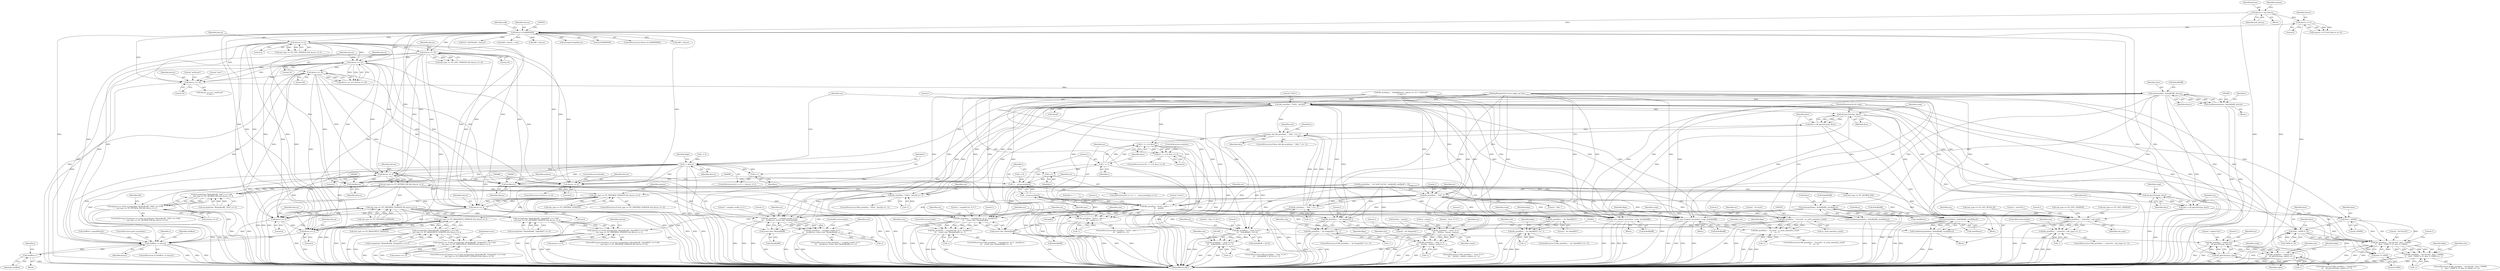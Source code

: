 digraph "0_file_b4c01141e5367f247b84dcaf6aefbb4e741842b8@API" {
"1000490" [label="(Call,memcpy(desc, &nbuf[doff], descsz))"];
"1000479" [label="(Call,descsz == 16)"];
"1000464" [label="(Call,descsz == 16)"];
"1000317" [label="(Call,descsz == 16)"];
"1000282" [label="(Call,descsz == 2)"];
"1000198" [label="(Call,descsz & 0x80000000)"];
"1000163" [label="(Call,descsz = xnh_descsz)"];
"1000171" [label="(Call,descsz == 0)"];
"1000467" [label="(Call,descsz == 20)"];
"1000488" [label="(Call,(void)memcpy(desc, &nbuf[doff], descsz))"];
"1000501" [label="(Call,i < descsz)"];
"1000504" [label="(Call,i++)"];
"1000542" [label="(Call,descsz == 4)"];
"1000538" [label="(Call,xnh_type == NT_NETBSD_PAX && descsz == 4)"];
"1000527" [label="(Call,strcmp((char *)&nbuf[noff], \"PaX\") == 0 &&\n\t    xnh_type == NT_NETBSD_PAX && descsz == 4)"];
"1000523" [label="(Call,namesz == 4 && strcmp((char *)&nbuf[noff], \"PaX\") == 0 &&\n\t    xnh_type == NT_NETBSD_PAX && descsz == 4)"];
"1000727" [label="(Call,xnh_type == NT_FREEBSD_VERSION && descsz == 4)"];
"1000764" [label="(Call,xnh_type == NT_OPENBSD_VERSION && descsz == 4)"];
"1000753" [label="(Call,strcmp((char *)&nbuf[noff], \"OpenBSD\") == 0 &&\n\t    xnh_type == NT_OPENBSD_VERSION && descsz == 4)"];
"1000749" [label="(Call,namesz == 8 && strcmp((char *)&nbuf[noff], \"OpenBSD\") == 0 &&\n\t    xnh_type == NT_OPENBSD_VERSION && descsz == 4)"];
"1000803" [label="(Call,xnh_type == NT_DRAGONFLY_VERSION && descsz == 4)"];
"1000792" [label="(Call,strcmp((char *)&nbuf[noff], \"DragonFly\") == 0 &&\n\t    xnh_type == NT_DRAGONFLY_VERSION && descsz == 4)"];
"1000788" [label="(Call,namesz == 10 && strcmp((char *)&nbuf[noff], \"DragonFly\") == 0 &&\n\t    xnh_type == NT_DRAGONFLY_VERSION && descsz == 4)"];
"1000638" [label="(Call,descsz == 4)"];
"1000662" [label="(Call,(int)descsz)"];
"1000659" [label="(Call,file_printf(ms, \", compiled for: %.*s\", (int)descsz,\n\t\t\t    (const char *)&nbuf[doff]))"];
"1000658" [label="(Call,file_printf(ms, \", compiled for: %.*s\", (int)descsz,\n\t\t\t    (const char *)&nbuf[doff]) == -1)"];
"1000682" [label="(Call,(int)descsz)"];
"1000679" [label="(Call,file_printf(ms, \", compiler model: %.*s\",\n\t\t\t    (int)descsz, (const char *)&nbuf[doff]))"];
"1000678" [label="(Call,file_printf(ms, \", compiler model: %.*s\",\n\t\t\t    (int)descsz, (const char *)&nbuf[doff]) == -1)"];
"1000731" [label="(Call,descsz == 4)"];
"1000768" [label="(Call,descsz == 4)"];
"1000807" [label="(Call,descsz == 4)"];
"1001093" [label="(Call,reloffset >= descsz)"];
"1001084" [label="(Call,reloffset++)"];
"1000508" [label="(Call,file_printf(ms, \"%02x\", desc[i]))"];
"1000507" [label="(Call,file_printf(ms, \"%02x\", desc[i]) == -1)"];
"1000566" [label="(Call,elf_getu32(swap, desc))"];
"1000564" [label="(Call,desc = elf_getu32(swap, desc))"];
"1000570" [label="(Call,desc && file_printf(ms, \", PaX: \") == -1)"];
"1000593" [label="(Call,(1 << i) & desc)"];
"1000592" [label="(Call,((1 << i) & desc) == 0)"];
"1000642" [label="(Call,do_note_netbsd_version(ms, swap, &nbuf[doff]))"];
"1000735" [label="(Call,do_note_freebsd_version(ms, swap, &nbuf[doff]))"];
"1000834" [label="(Call,elf_getu32(swap, desc))"];
"1000832" [label="(Call,desc = elf_getu32(swap, desc))"];
"1000842" [label="(Call,desc / 100000)"];
"1000839" [label="(Call,file_printf(ms, \" %d.%d.%d\", desc / 100000,\n\t\t    desc / 10000 % 10, desc % 10000))"];
"1000838" [label="(Call,file_printf(ms, \" %d.%d.%d\", desc / 100000,\n\t\t    desc / 10000 % 10, desc % 10000) == -1)"];
"1000845" [label="(Call,desc / 10000 % 10)"];
"1000850" [label="(Call,desc % 10000)"];
"1001019" [label="(Call,elf_getu32(swap, signo))"];
"1001016" [label="(Call,file_printf(ms, \" (signal %u)\",\n\t\t\t    elf_getu32(swap, signo)))"];
"1001015" [label="(Call,file_printf(ms, \" (signal %u)\",\n\t\t\t    elf_getu32(swap, signo)) == -1)"];
"1000573" [label="(Call,file_printf(ms, \", PaX: \"))"];
"1000572" [label="(Call,file_printf(ms, \", PaX: \") == -1)"];
"1000602" [label="(Call,file_printf(ms, \"%s%s\", did++ ? \",\" : \"\",\n\t\t\t    pax[i]))"];
"1000586" [label="(Call,__arraycount(pax))"];
"1000584" [label="(Call,i < __arraycount(pax))"];
"1000594" [label="(Call,1 << i)"];
"1000588" [label="(Call,i++)"];
"1000601" [label="(Call,file_printf(ms, \"%s%s\", did++ ? \",\" : \"\",\n\t\t\t    pax[i]) == -1)"];
"1000699" [label="(Call,file_printf(ms, \", note=%u\", xnh_type))"];
"1000698" [label="(Call,file_printf(ms, \", note=%u\", xnh_type) == -1)"];
"1000774" [label="(Call,file_printf(ms, \", for OpenBSD\"))"];
"1000773" [label="(Call,file_printf(ms, \", for OpenBSD\") == -1)"];
"1000814" [label="(Call,file_printf(ms, \", for DragonFly\"))"];
"1000813" [label="(Call,file_printf(ms, \", for DragonFly\") == -1)"];
"1000962" [label="(Call,file_printf(ms, \", %s-style\", os_style_names[os_style]))"];
"1000961" [label="(Call,file_printf(ms, \", %s-style\", os_style_names[os_style])\n\t\t    == -1)"];
"1000988" [label="(Call,file_printf(ms, \", from '%.31s'\",\n\t\t\t    &nbuf[doff + 0x7c]))"];
"1000987" [label="(Call,file_printf(ms, \", from '%.31s'\",\n\t\t\t    &nbuf[doff + 0x7c]) == -1)"];
"1001214" [label="(Call,file_printf(ms, \", from '%.*s'\",\n\t\t\t\t    (int)(cp - cname), cname))"];
"1001213" [label="(Call,file_printf(ms, \", from '%.*s'\",\n\t\t\t\t    (int)(cp - cname), cname) == -1)"];
"1000555" [label="(Call,memcpy(&desc, &nbuf[doff], sizeof(desc)))"];
"1000553" [label="(Call,(void)memcpy(&desc, &nbuf[doff], sizeof(desc)))"];
"1000665" [label="(Call,(const char *)&nbuf[doff])"];
"1000685" [label="(Call,(const char *)&nbuf[doff])"];
"1000823" [label="(Call,memcpy(&desc, &nbuf[doff], sizeof(desc)))"];
"1000821" [label="(Call,(void)memcpy(&desc, &nbuf[doff], sizeof(desc)))"];
"1000697" [label="(ControlStructure,if (file_printf(ms, \", note=%u\", xnh_type) == -1))"];
"1000678" [label="(Call,file_printf(ms, \", compiler model: %.*s\",\n\t\t\t    (int)descsz, (const char *)&nbuf[doff]) == -1)"];
"1001017" [label="(Identifier,ms)"];
"1000790" [label="(Identifier,namesz)"];
"1001237" [label="(MethodReturn,RET)"];
"1000824" [label="(Call,&desc)"];
"1000780" [label="(Identifier,size)"];
"1000501" [label="(Call,i < descsz)"];
"1000598" [label="(Literal,0)"];
"1000851" [label="(Identifier,desc)"];
"1000163" [label="(Call,descsz = xnh_descsz)"];
"1000644" [label="(Identifier,swap)"];
"1000478" [label="(Call,descsz == 16 ? \"md5/uuid\" :\n\t\t\"sha1\")"];
"1000645" [label="(Call,&nbuf[doff])"];
"1000655" [label="(ControlStructure,break;)"];
"1000538" [label="(Call,xnh_type == NT_NETBSD_PAX && descsz == 4)"];
"1000604" [label="(Literal,\"%s%s\")"];
"1000707" [label="(ControlStructure,break;)"];
"1000482" [label="(Literal,\"md5/uuid\")"];
"1000816" [label="(Literal,\", for DragonFly\")"];
"1000960" [label="(ControlStructure,if (file_printf(ms, \", %s-style\", os_style_names[os_style])\n\t\t    == -1))"];
"1000213" [label="(Identifier,noff)"];
"1000639" [label="(Identifier,descsz)"];
"1000498" [label="(Call,i = 0)"];
"1000199" [label="(Identifier,descsz)"];
"1000682" [label="(Call,(int)descsz)"];
"1000232" [label="(Call,ELF_ALIGN(doff + descsz))"];
"1000490" [label="(Call,memcpy(desc, &nbuf[doff], descsz))"];
"1000777" [label="(Call,-1)"];
"1000542" [label="(Call,descsz == 4)"];
"1000772" [label="(ControlStructure,if (file_printf(ms, \", for OpenBSD\") == -1))"];
"1000830" [label="(Call,sizeof(desc))"];
"1000818" [label="(Literal,1)"];
"1000125" [label="(Block,)"];
"1000577" [label="(Literal,1)"];
"1001085" [label="(Identifier,reloffset)"];
"1000584" [label="(Call,i < __arraycount(pax))"];
"1000165" [label="(Identifier,xnh_descsz)"];
"1000691" [label="(Call,-1)"];
"1001217" [label="(Call,(int)(cp - cname))"];
"1000605" [label="(Call,did++ ? \",\" : \"\")"];
"1000514" [label="(Call,-1)"];
"1000750" [label="(Call,namesz == 8)"];
"1000963" [label="(Identifier,ms)"];
"1000698" [label="(Call,file_printf(ms, \", note=%u\", xnh_type) == -1)"];
"1000704" [label="(Literal,1)"];
"1000527" [label="(Call,strcmp((char *)&nbuf[noff], \"PaX\") == 0 &&\n\t    xnh_type == NT_NETBSD_PAX && descsz == 4)"];
"1000854" [label="(Literal,1)"];
"1000998" [label="(Literal,1)"];
"1000504" [label="(Call,i++)"];
"1000699" [label="(Call,file_printf(ms, \", note=%u\", xnh_type))"];
"1000282" [label="(Call,descsz == 2)"];
"1000576" [label="(Call,-1)"];
"1001226" [label="(Identifier,size)"];
"1000278" [label="(Call,xnh_type == NT_GNU_VERSION && descsz == 2)"];
"1000810" [label="(Block,)"];
"1000614" [label="(Literal,1)"];
"1000804" [label="(Call,xnh_type == NT_DRAGONFLY_VERSION)"];
"1000172" [label="(Identifier,descsz)"];
"1000469" [label="(Literal,20)"];
"1000677" [label="(ControlStructure,if (file_printf(ms, \", compiler model: %.*s\",\n\t\t\t    (int)descsz, (const char *)&nbuf[doff]) == -1))"];
"1001214" [label="(Call,file_printf(ms, \", from '%.*s'\",\n\t\t\t\t    (int)(cp - cname), cname))"];
"1000582" [label="(Identifier,i)"];
"1000587" [label="(Identifier,pax)"];
"1001076" [label="(Identifier,j)"];
"1000853" [label="(Call,-1)"];
"1000964" [label="(Literal,\", %s-style\")"];
"1001224" [label="(Literal,1)"];
"1000843" [label="(Identifier,desc)"];
"1000463" [label="(Call,descsz == 16 || descsz == 20)"];
"1000789" [label="(Call,namesz == 10)"];
"1000508" [label="(Call,file_printf(ms, \"%02x\", desc[i]))"];
"1000726" [label="(ControlStructure,if (xnh_type == NT_FREEBSD_VERSION && descsz == 4))"];
"1000479" [label="(Call,descsz == 16)"];
"1000840" [label="(Identifier,ms)"];
"1000591" [label="(ControlStructure,if (((1 << i) & desc) == 0))"];
"1000817" [label="(Call,-1)"];
"1001095" [label="(Identifier,descsz)"];
"1000594" [label="(Call,1 << i)"];
"1000844" [label="(Literal,100000)"];
"1000515" [label="(Literal,1)"];
"1000580" [label="(ControlStructure,for (i = 0; i < __arraycount(pax); i++))"];
"1000657" [label="(ControlStructure,if (file_printf(ms, \", compiled for: %.*s\", (int)descsz,\n\t\t\t    (const char *)&nbuf[doff]) == -1))"];
"1000522" [label="(ControlStructure,if (namesz == 4 && strcmp((char *)&nbuf[noff], \"PaX\") == 0 &&\n\t    xnh_type == NT_NETBSD_PAX && descsz == 4))"];
"1000570" [label="(Call,desc && file_printf(ms, \", PaX: \") == -1)"];
"1000734" [label="(Block,)"];
"1000497" [label="(ControlStructure,for (i = 0; i < descsz; i++))"];
"1000674" [label="(Identifier,size)"];
"1000847" [label="(Call,10000 % 10)"];
"1000595" [label="(Literal,1)"];
"1001092" [label="(ControlStructure,if (reloffset >= descsz))"];
"1000603" [label="(Identifier,ms)"];
"1001018" [label="(Literal,\" (signal %u)\")"];
"1000613" [label="(Call,-1)"];
"1000820" [label="(Identifier,size)"];
"1000974" [label="(Identifier,flags)"];
"1001213" [label="(Call,file_printf(ms, \", from '%.*s'\",\n\t\t\t\t    (int)(cp - cname), cname) == -1)"];
"1000736" [label="(Identifier,ms)"];
"1000991" [label="(Call,&nbuf[doff + 0x7c])"];
"1000732" [label="(Identifier,descsz)"];
"1000814" [label="(Call,file_printf(ms, \", for DragonFly\"))"];
"1001219" [label="(Call,cp - cname)"];
"1000528" [label="(Call,strcmp((char *)&nbuf[noff], \"PaX\") == 0)"];
"1000961" [label="(Call,file_printf(ms, \", %s-style\", os_style_names[os_style])\n\t\t    == -1)"];
"1000475" [label="(Call,file_printf(ms, \", BuildID[%s]=\", descsz == 16 ? \"md5/uuid\" :\n\t\t\"sha1\"))"];
"1000599" [label="(ControlStructure,continue;)"];
"1000679" [label="(Call,file_printf(ms, \", compiler model: %.*s\",\n\t\t\t    (int)descsz, (const char *)&nbuf[doff]))"];
"1000863" [label="(JumpTarget,core:)"];
"1000793" [label="(Call,strcmp((char *)&nbuf[noff], \"DragonFly\") == 0)"];
"1000687" [label="(Call,&nbuf[doff])"];
"1000620" [label="(Identifier,namesz)"];
"1000499" [label="(Identifier,i)"];
"1000286" [label="(Call,file_printf(ms, \", for SuSE %d.%d\", nbuf[doff], nbuf[doff + 1]))"];
"1000986" [label="(ControlStructure,if (file_printf(ms, \", from '%.31s'\",\n\t\t\t    &nbuf[doff + 0x7c]) == -1))"];
"1000555" [label="(Call,memcpy(&desc, &nbuf[doff], sizeof(desc)))"];
"1000660" [label="(Identifier,ms)"];
"1001229" [label="(Identifier,flags)"];
"1000702" [label="(Identifier,xnh_type)"];
"1000681" [label="(Literal,\", compiler model: %.*s\")"];
"1000574" [label="(Identifier,ms)"];
"1000283" [label="(Identifier,descsz)"];
"1000835" [label="(Identifier,swap)"];
"1000968" [label="(Call,-1)"];
"1000671" [label="(Call,-1)"];
"1001019" [label="(Call,elf_getu32(swap, signo))"];
"1001000" [label="(Identifier,size)"];
"1000464" [label="(Call,descsz == 16)"];
"1000468" [label="(Identifier,descsz)"];
"1000167" [label="(Call,(namesz == 0) && (descsz == 0))"];
"1000988" [label="(Call,file_printf(ms, \", from '%.31s'\",\n\t\t\t    &nbuf[doff + 0x7c]))"];
"1000318" [label="(Identifier,descsz)"];
"1000842" [label="(Call,desc / 100000)"];
"1000569" [label="(ControlStructure,if (desc && file_printf(ms, \", PaX: \") == -1))"];
"1000971" [label="(Identifier,size)"];
"1000510" [label="(Literal,\"%02x\")"];
"1000523" [label="(Call,namesz == 4 && strcmp((char *)&nbuf[noff], \"PaX\") == 0 &&\n\t    xnh_type == NT_NETBSD_PAX && descsz == 4)"];
"1000572" [label="(Call,file_printf(ms, \", PaX: \") == -1)"];
"1000503" [label="(Identifier,descsz)"];
"1000164" [label="(Identifier,descsz)"];
"1001084" [label="(Call,reloffset++)"];
"1000695" [label="(ControlStructure,break;)"];
"1001014" [label="(ControlStructure,if (file_printf(ms, \" (signal %u)\",\n\t\t\t    elf_getu32(swap, signo)) == -1))"];
"1000731" [label="(Call,descsz == 4)"];
"1000769" [label="(Identifier,descsz)"];
"1000588" [label="(Call,i++)"];
"1000233" [label="(Call,doff + descsz)"];
"1000568" [label="(Identifier,desc)"];
"1000284" [label="(Literal,2)"];
"1000597" [label="(Identifier,desc)"];
"1000575" [label="(Literal,\", PaX: \")"];
"1000313" [label="(Call,xnh_type == NT_GNU_VERSION && descsz == 16)"];
"1000826" [label="(Call,&nbuf[doff])"];
"1000965" [label="(Call,os_style_names[os_style])"];
"1000770" [label="(Literal,4)"];
"1000488" [label="(Call,(void)memcpy(desc, &nbuf[doff], descsz))"];
"1000551" [label="(Identifier,did)"];
"1000834" [label="(Call,elf_getu32(swap, desc))"];
"1000566" [label="(Call,elf_getu32(swap, desc))"];
"1001216" [label="(Literal,\", from '%.*s'\")"];
"1000643" [label="(Identifier,ms)"];
"1000207" [label="(Call,(unsigned long)descsz)"];
"1000596" [label="(Identifier,i)"];
"1000237" [label="(Call,doff + descsz > size)"];
"1000846" [label="(Identifier,desc)"];
"1000989" [label="(Identifier,ms)"];
"1000483" [label="(Literal,\"sha1\")"];
"1000662" [label="(Call,(int)descsz)"];
"1000579" [label="(Identifier,size)"];
"1000117" [label="(MethodParameterIn,struct magic_set *ms)"];
"1000507" [label="(Call,file_printf(ms, \"%02x\", desc[i]) == -1)"];
"1000589" [label="(Identifier,i)"];
"1000470" [label="(Block,)"];
"1000520" [label="(Identifier,flags)"];
"1000792" [label="(Call,strcmp((char *)&nbuf[noff], \"DragonFly\") == 0 &&\n\t    xnh_type == NT_DRAGONFLY_VERSION && descsz == 4)"];
"1001025" [label="(Identifier,size)"];
"1000492" [label="(Call,&nbuf[doff])"];
"1000812" [label="(ControlStructure,if (file_printf(ms, \", for DragonFly\") == -1))"];
"1000667" [label="(Call,&nbuf[doff])"];
"1000651" [label="(Identifier,flags)"];
"1000841" [label="(Literal,\" %d.%d.%d\")"];
"1000773" [label="(Call,file_printf(ms, \", for OpenBSD\") == -1)"];
"1001060" [label="(Call,reloffset = prpsoffsets(i))"];
"1000845" [label="(Call,desc / 10000 % 10)"];
"1000852" [label="(Literal,10000)"];
"1000774" [label="(Call,file_printf(ms, \", for OpenBSD\"))"];
"1000481" [label="(Literal,16)"];
"1000753" [label="(Call,strcmp((char *)&nbuf[noff], \"OpenBSD\") == 0 &&\n\t    xnh_type == NT_OPENBSD_VERSION && descsz == 4)"];
"1000850" [label="(Call,desc % 10000)"];
"1000279" [label="(Call,xnh_type == NT_GNU_VERSION)"];
"1000317" [label="(Call,descsz == 16)"];
"1000122" [label="(MethodParameterIn,int swap)"];
"1000496" [label="(Identifier,descsz)"];
"1000727" [label="(Call,xnh_type == NT_FREEBSD_VERSION && descsz == 4)"];
"1000808" [label="(Identifier,descsz)"];
"1001021" [label="(Identifier,signo)"];
"1000169" [label="(Identifier,namesz)"];
"1000641" [label="(Block,)"];
"1000565" [label="(Identifier,desc)"];
"1000642" [label="(Call,do_note_netbsd_version(ms, swap, &nbuf[doff]))"];
"1000558" [label="(Call,&nbuf[doff])"];
"1000692" [label="(Literal,1)"];
"1000480" [label="(Identifier,descsz)"];
"1001223" [label="(Call,-1)"];
"1000553" [label="(Call,(void)memcpy(&desc, &nbuf[doff], sizeof(desc)))"];
"1000200" [label="(Literal,0x80000000)"];
"1000545" [label="(Block,)"];
"1000314" [label="(Call,xnh_type == NT_GNU_VERSION)"];
"1000737" [label="(Identifier,swap)"];
"1000661" [label="(Literal,\", compiled for: %.*s\")"];
"1000564" [label="(Call,desc = elf_getu32(swap, desc))"];
"1000585" [label="(Identifier,i)"];
"1000783" [label="(Identifier,flags)"];
"1000567" [label="(Identifier,swap)"];
"1000738" [label="(Call,&nbuf[doff])"];
"1000600" [label="(ControlStructure,if (file_printf(ms, \"%s%s\", did++ ? \",\" : \"\",\n\t\t\t    pax[i]) == -1))"];
"1000466" [label="(Literal,16)"];
"1000807" [label="(Call,descsz == 4)"];
"1001081" [label="(Block,)"];
"1000778" [label="(Literal,1)"];
"1000775" [label="(Identifier,ms)"];
"1000467" [label="(Call,descsz == 20)"];
"1000987" [label="(Call,file_printf(ms, \", from '%.31s'\",\n\t\t\t    &nbuf[doff + 0x7c]) == -1)"];
"1000700" [label="(Identifier,ms)"];
"1000581" [label="(Call,i = 0)"];
"1000823" [label="(Call,memcpy(&desc, &nbuf[doff], sizeof(desc)))"];
"1000728" [label="(Call,xnh_type == NT_FREEBSD_VERSION)"];
"1000638" [label="(Call,descsz == 4)"];
"1000586" [label="(Call,__arraycount(pax))"];
"1000665" [label="(Call,(const char *)&nbuf[doff])"];
"1000509" [label="(Identifier,ms)"];
"1001015" [label="(Call,file_printf(ms, \" (signal %u)\",\n\t\t\t    elf_getu32(swap, signo)) == -1)"];
"1000460" [label="(Call,xnh_type == NT_GNU_BUILD_ID)"];
"1000524" [label="(Call,namesz == 4)"];
"1000592" [label="(Call,((1 << i) & desc) == 0)"];
"1000680" [label="(Identifier,ms)"];
"1000832" [label="(Call,desc = elf_getu32(swap, desc))"];
"1001022" [label="(Call,-1)"];
"1000543" [label="(Identifier,descsz)"];
"1000839" [label="(Call,file_printf(ms, \" %d.%d.%d\", desc / 100000,\n\t\t    desc / 10000 % 10, desc % 10000))"];
"1000198" [label="(Call,descsz & 0x80000000)"];
"1000491" [label="(Identifier,desc)"];
"1001096" [label="(ControlStructure,goto tryanother;)"];
"1000197" [label="(ControlStructure,if (descsz & 0x80000000))"];
"1000601" [label="(Call,file_printf(ms, \"%s%s\", did++ ? \",\" : \"\",\n\t\t\t    pax[i]) == -1)"];
"1000969" [label="(Literal,1)"];
"1000768" [label="(Call,descsz == 4)"];
"1000809" [label="(Literal,4)"];
"1000539" [label="(Call,xnh_type == NT_NETBSD_PAX)"];
"1001222" [label="(Identifier,cname)"];
"1000765" [label="(Call,xnh_type == NT_OPENBSD_VERSION)"];
"1000749" [label="(Call,namesz == 8 && strcmp((char *)&nbuf[noff], \"OpenBSD\") == 0 &&\n\t    xnh_type == NT_OPENBSD_VERSION && descsz == 4)"];
"1000821" [label="(Call,(void)memcpy(&desc, &nbuf[doff], sizeof(desc)))"];
"1000706" [label="(Identifier,size)"];
"1000856" [label="(Identifier,size)"];
"1000813" [label="(Call,file_printf(ms, \", for DragonFly\") == -1)"];
"1001098" [label="(Identifier,c)"];
"1000803" [label="(Call,xnh_type == NT_DRAGONFLY_VERSION && descsz == 4)"];
"1000562" [label="(Call,sizeof(desc))"];
"1000465" [label="(Identifier,descsz)"];
"1000754" [label="(Call,strcmp((char *)&nbuf[noff], \"OpenBSD\") == 0)"];
"1000751" [label="(Identifier,namesz)"];
"1000664" [label="(Identifier,descsz)"];
"1000675" [label="(ControlStructure,break;)"];
"1000672" [label="(Literal,1)"];
"1000506" [label="(ControlStructure,if (file_printf(ms, \"%02x\", desc[i]) == -1))"];
"1000517" [label="(Identifier,size)"];
"1000836" [label="(Identifier,desc)"];
"1000616" [label="(Identifier,size)"];
"1000776" [label="(Literal,\", for OpenBSD\")"];
"1000859" [label="(Identifier,flags)"];
"1000990" [label="(Literal,\", from '%.31s'\")"];
"1000838" [label="(Call,file_printf(ms, \" %d.%d.%d\", desc / 100000,\n\t\t    desc / 10000 % 10, desc % 10000) == -1)"];
"1000701" [label="(Literal,\", note=%u\")"];
"1000556" [label="(Call,&desc)"];
"1000602" [label="(Call,file_printf(ms, \"%s%s\", did++ ? \",\" : \"\",\n\t\t\t    pax[i]))"];
"1001215" [label="(Identifier,ms)"];
"1000685" [label="(Call,(const char *)&nbuf[doff])"];
"1000502" [label="(Identifier,i)"];
"1000788" [label="(Call,namesz == 10 && strcmp((char *)&nbuf[noff], \"DragonFly\") == 0 &&\n\t    xnh_type == NT_DRAGONFLY_VERSION && descsz == 4)"];
"1000815" [label="(Identifier,ms)"];
"1000511" [label="(Call,desc[i])"];
"1000571" [label="(Identifier,desc)"];
"1001094" [label="(Identifier,reloffset)"];
"1000962" [label="(Call,file_printf(ms, \", %s-style\", os_style_names[os_style]))"];
"1001023" [label="(Literal,1)"];
"1000787" [label="(ControlStructure,if (namesz == 10 && strcmp((char *)&nbuf[noff], \"DragonFly\") == 0 &&\n\t    xnh_type == NT_DRAGONFLY_VERSION && descsz == 4))"];
"1000593" [label="(Call,(1 << i) & desc)"];
"1000748" [label="(ControlStructure,if (namesz == 8 && strcmp((char *)&nbuf[noff], \"OpenBSD\") == 0 &&\n\t    xnh_type == NT_OPENBSD_VERSION && descsz == 4))"];
"1001028" [label="(Identifier,flags)"];
"1000658" [label="(Call,file_printf(ms, \", compiled for: %.*s\", (int)descsz,\n\t\t\t    (const char *)&nbuf[doff]) == -1)"];
"1000694" [label="(Identifier,size)"];
"1001020" [label="(Identifier,swap)"];
"1001093" [label="(Call,reloffset >= descsz)"];
"1000173" [label="(Literal,0)"];
"1000735" [label="(Call,do_note_freebsd_version(ms, swap, &nbuf[doff]))"];
"1000833" [label="(Identifier,desc)"];
"1000544" [label="(Literal,4)"];
"1000238" [label="(Call,doff + descsz)"];
"1000637" [label="(ControlStructure,if (descsz == 4))"];
"1000733" [label="(Literal,4)"];
"1000573" [label="(Call,file_printf(ms, \", PaX: \"))"];
"1000703" [label="(Call,-1)"];
"1001212" [label="(ControlStructure,if (file_printf(ms, \", from '%.*s'\",\n\t\t\t\t    (int)(cp - cname), cname) == -1))"];
"1001016" [label="(Call,file_printf(ms, \" (signal %u)\",\n\t\t\t    elf_getu32(swap, signo)))"];
"1000319" [label="(Literal,16)"];
"1000505" [label="(Identifier,i)"];
"1000997" [label="(Call,-1)"];
"1000684" [label="(Identifier,descsz)"];
"1000837" [label="(ControlStructure,if (file_printf(ms, \" %d.%d.%d\", desc / 100000,\n\t\t    desc / 10000 % 10, desc % 10000) == -1))"];
"1000744" [label="(Identifier,flags)"];
"1000640" [label="(Literal,4)"];
"1000171" [label="(Call,descsz == 0)"];
"1000610" [label="(Call,pax[i])"];
"1000764" [label="(Call,xnh_type == NT_OPENBSD_VERSION && descsz == 4)"];
"1000659" [label="(Call,file_printf(ms, \", compiled for: %.*s\", (int)descsz,\n\t\t\t    (const char *)&nbuf[doff]))"];
"1000490" -> "1000488"  [label="AST: "];
"1000490" -> "1000496"  [label="CFG: "];
"1000491" -> "1000490"  [label="AST: "];
"1000492" -> "1000490"  [label="AST: "];
"1000496" -> "1000490"  [label="AST: "];
"1000488" -> "1000490"  [label="CFG: "];
"1000490" -> "1001237"  [label="DDG: "];
"1000490" -> "1001237"  [label="DDG: "];
"1000490" -> "1000488"  [label="DDG: "];
"1000490" -> "1000488"  [label="DDG: "];
"1000490" -> "1000488"  [label="DDG: "];
"1000479" -> "1000490"  [label="DDG: "];
"1000490" -> "1000501"  [label="DDG: "];
"1000490" -> "1000508"  [label="DDG: "];
"1000490" -> "1000555"  [label="DDG: "];
"1000490" -> "1000642"  [label="DDG: "];
"1000490" -> "1000665"  [label="DDG: "];
"1000490" -> "1000685"  [label="DDG: "];
"1000490" -> "1000735"  [label="DDG: "];
"1000490" -> "1000823"  [label="DDG: "];
"1000479" -> "1000478"  [label="AST: "];
"1000479" -> "1000481"  [label="CFG: "];
"1000480" -> "1000479"  [label="AST: "];
"1000481" -> "1000479"  [label="AST: "];
"1000482" -> "1000479"  [label="CFG: "];
"1000483" -> "1000479"  [label="CFG: "];
"1000479" -> "1001237"  [label="DDG: "];
"1000464" -> "1000479"  [label="DDG: "];
"1000317" -> "1000479"  [label="DDG: "];
"1000467" -> "1000479"  [label="DDG: "];
"1000282" -> "1000479"  [label="DDG: "];
"1000198" -> "1000479"  [label="DDG: "];
"1000464" -> "1000463"  [label="AST: "];
"1000464" -> "1000466"  [label="CFG: "];
"1000465" -> "1000464"  [label="AST: "];
"1000466" -> "1000464"  [label="AST: "];
"1000468" -> "1000464"  [label="CFG: "];
"1000463" -> "1000464"  [label="CFG: "];
"1000464" -> "1001237"  [label="DDG: "];
"1000464" -> "1000463"  [label="DDG: "];
"1000464" -> "1000463"  [label="DDG: "];
"1000317" -> "1000464"  [label="DDG: "];
"1000282" -> "1000464"  [label="DDG: "];
"1000198" -> "1000464"  [label="DDG: "];
"1000464" -> "1000467"  [label="DDG: "];
"1000464" -> "1000542"  [label="DDG: "];
"1000464" -> "1000638"  [label="DDG: "];
"1000464" -> "1000662"  [label="DDG: "];
"1000464" -> "1000682"  [label="DDG: "];
"1000464" -> "1000731"  [label="DDG: "];
"1000464" -> "1000768"  [label="DDG: "];
"1000464" -> "1000807"  [label="DDG: "];
"1000464" -> "1001093"  [label="DDG: "];
"1000317" -> "1000313"  [label="AST: "];
"1000317" -> "1000319"  [label="CFG: "];
"1000318" -> "1000317"  [label="AST: "];
"1000319" -> "1000317"  [label="AST: "];
"1000313" -> "1000317"  [label="CFG: "];
"1000317" -> "1001237"  [label="DDG: "];
"1000317" -> "1000313"  [label="DDG: "];
"1000317" -> "1000313"  [label="DDG: "];
"1000282" -> "1000317"  [label="DDG: "];
"1000198" -> "1000317"  [label="DDG: "];
"1000317" -> "1000542"  [label="DDG: "];
"1000317" -> "1000638"  [label="DDG: "];
"1000317" -> "1000662"  [label="DDG: "];
"1000317" -> "1000682"  [label="DDG: "];
"1000317" -> "1000731"  [label="DDG: "];
"1000317" -> "1000768"  [label="DDG: "];
"1000317" -> "1000807"  [label="DDG: "];
"1000317" -> "1001093"  [label="DDG: "];
"1000282" -> "1000278"  [label="AST: "];
"1000282" -> "1000284"  [label="CFG: "];
"1000283" -> "1000282"  [label="AST: "];
"1000284" -> "1000282"  [label="AST: "];
"1000278" -> "1000282"  [label="CFG: "];
"1000282" -> "1001237"  [label="DDG: "];
"1000282" -> "1000278"  [label="DDG: "];
"1000282" -> "1000278"  [label="DDG: "];
"1000198" -> "1000282"  [label="DDG: "];
"1000282" -> "1000542"  [label="DDG: "];
"1000282" -> "1000638"  [label="DDG: "];
"1000282" -> "1000662"  [label="DDG: "];
"1000282" -> "1000682"  [label="DDG: "];
"1000282" -> "1000731"  [label="DDG: "];
"1000282" -> "1000768"  [label="DDG: "];
"1000282" -> "1000807"  [label="DDG: "];
"1000282" -> "1001093"  [label="DDG: "];
"1000198" -> "1000197"  [label="AST: "];
"1000198" -> "1000200"  [label="CFG: "];
"1000199" -> "1000198"  [label="AST: "];
"1000200" -> "1000198"  [label="AST: "];
"1000203" -> "1000198"  [label="CFG: "];
"1000213" -> "1000198"  [label="CFG: "];
"1000198" -> "1001237"  [label="DDG: "];
"1000198" -> "1001237"  [label="DDG: "];
"1000163" -> "1000198"  [label="DDG: "];
"1000171" -> "1000198"  [label="DDG: "];
"1000198" -> "1000207"  [label="DDG: "];
"1000198" -> "1000232"  [label="DDG: "];
"1000198" -> "1000233"  [label="DDG: "];
"1000198" -> "1000237"  [label="DDG: "];
"1000198" -> "1000238"  [label="DDG: "];
"1000198" -> "1000542"  [label="DDG: "];
"1000198" -> "1000638"  [label="DDG: "];
"1000198" -> "1000662"  [label="DDG: "];
"1000198" -> "1000682"  [label="DDG: "];
"1000198" -> "1000731"  [label="DDG: "];
"1000198" -> "1000768"  [label="DDG: "];
"1000198" -> "1000807"  [label="DDG: "];
"1000198" -> "1001093"  [label="DDG: "];
"1000163" -> "1000125"  [label="AST: "];
"1000163" -> "1000165"  [label="CFG: "];
"1000164" -> "1000163"  [label="AST: "];
"1000165" -> "1000163"  [label="AST: "];
"1000169" -> "1000163"  [label="CFG: "];
"1000163" -> "1001237"  [label="DDG: "];
"1000163" -> "1001237"  [label="DDG: "];
"1000163" -> "1000171"  [label="DDG: "];
"1000171" -> "1000167"  [label="AST: "];
"1000171" -> "1000173"  [label="CFG: "];
"1000172" -> "1000171"  [label="AST: "];
"1000173" -> "1000171"  [label="AST: "];
"1000167" -> "1000171"  [label="CFG: "];
"1000171" -> "1001237"  [label="DDG: "];
"1000171" -> "1000167"  [label="DDG: "];
"1000171" -> "1000167"  [label="DDG: "];
"1000467" -> "1000463"  [label="AST: "];
"1000467" -> "1000469"  [label="CFG: "];
"1000468" -> "1000467"  [label="AST: "];
"1000469" -> "1000467"  [label="AST: "];
"1000463" -> "1000467"  [label="CFG: "];
"1000467" -> "1001237"  [label="DDG: "];
"1000467" -> "1000463"  [label="DDG: "];
"1000467" -> "1000463"  [label="DDG: "];
"1000467" -> "1000542"  [label="DDG: "];
"1000467" -> "1000638"  [label="DDG: "];
"1000467" -> "1000662"  [label="DDG: "];
"1000467" -> "1000682"  [label="DDG: "];
"1000467" -> "1000731"  [label="DDG: "];
"1000467" -> "1000768"  [label="DDG: "];
"1000467" -> "1000807"  [label="DDG: "];
"1000467" -> "1001093"  [label="DDG: "];
"1000488" -> "1000470"  [label="AST: "];
"1000489" -> "1000488"  [label="AST: "];
"1000499" -> "1000488"  [label="CFG: "];
"1000488" -> "1001237"  [label="DDG: "];
"1000488" -> "1001237"  [label="DDG: "];
"1000501" -> "1000497"  [label="AST: "];
"1000501" -> "1000503"  [label="CFG: "];
"1000502" -> "1000501"  [label="AST: "];
"1000503" -> "1000501"  [label="AST: "];
"1000509" -> "1000501"  [label="CFG: "];
"1000520" -> "1000501"  [label="CFG: "];
"1000501" -> "1001237"  [label="DDG: "];
"1000501" -> "1001237"  [label="DDG: "];
"1000501" -> "1001237"  [label="DDG: "];
"1000498" -> "1000501"  [label="DDG: "];
"1000504" -> "1000501"  [label="DDG: "];
"1000501" -> "1000504"  [label="DDG: "];
"1000501" -> "1000542"  [label="DDG: "];
"1000501" -> "1000638"  [label="DDG: "];
"1000501" -> "1000662"  [label="DDG: "];
"1000501" -> "1000682"  [label="DDG: "];
"1000501" -> "1000731"  [label="DDG: "];
"1000501" -> "1000768"  [label="DDG: "];
"1000501" -> "1000807"  [label="DDG: "];
"1000501" -> "1001093"  [label="DDG: "];
"1000504" -> "1000497"  [label="AST: "];
"1000504" -> "1000505"  [label="CFG: "];
"1000505" -> "1000504"  [label="AST: "];
"1000502" -> "1000504"  [label="CFG: "];
"1000542" -> "1000538"  [label="AST: "];
"1000542" -> "1000544"  [label="CFG: "];
"1000543" -> "1000542"  [label="AST: "];
"1000544" -> "1000542"  [label="AST: "];
"1000538" -> "1000542"  [label="CFG: "];
"1000542" -> "1001237"  [label="DDG: "];
"1000542" -> "1000538"  [label="DDG: "];
"1000542" -> "1000538"  [label="DDG: "];
"1000542" -> "1000638"  [label="DDG: "];
"1000542" -> "1000662"  [label="DDG: "];
"1000542" -> "1000682"  [label="DDG: "];
"1000542" -> "1000731"  [label="DDG: "];
"1000542" -> "1000768"  [label="DDG: "];
"1000542" -> "1000807"  [label="DDG: "];
"1000542" -> "1001093"  [label="DDG: "];
"1000538" -> "1000527"  [label="AST: "];
"1000538" -> "1000539"  [label="CFG: "];
"1000539" -> "1000538"  [label="AST: "];
"1000527" -> "1000538"  [label="CFG: "];
"1000538" -> "1001237"  [label="DDG: "];
"1000538" -> "1001237"  [label="DDG: "];
"1000538" -> "1000527"  [label="DDG: "];
"1000538" -> "1000527"  [label="DDG: "];
"1000539" -> "1000538"  [label="DDG: "];
"1000539" -> "1000538"  [label="DDG: "];
"1000538" -> "1000727"  [label="DDG: "];
"1000538" -> "1000764"  [label="DDG: "];
"1000538" -> "1000803"  [label="DDG: "];
"1000527" -> "1000523"  [label="AST: "];
"1000527" -> "1000528"  [label="CFG: "];
"1000528" -> "1000527"  [label="AST: "];
"1000523" -> "1000527"  [label="CFG: "];
"1000527" -> "1001237"  [label="DDG: "];
"1000527" -> "1001237"  [label="DDG: "];
"1000527" -> "1000523"  [label="DDG: "];
"1000527" -> "1000523"  [label="DDG: "];
"1000528" -> "1000527"  [label="DDG: "];
"1000528" -> "1000527"  [label="DDG: "];
"1000523" -> "1000522"  [label="AST: "];
"1000523" -> "1000524"  [label="CFG: "];
"1000524" -> "1000523"  [label="AST: "];
"1000551" -> "1000523"  [label="CFG: "];
"1000620" -> "1000523"  [label="CFG: "];
"1000523" -> "1001237"  [label="DDG: "];
"1000523" -> "1001237"  [label="DDG: "];
"1000523" -> "1001237"  [label="DDG: "];
"1000524" -> "1000523"  [label="DDG: "];
"1000524" -> "1000523"  [label="DDG: "];
"1000727" -> "1000726"  [label="AST: "];
"1000727" -> "1000728"  [label="CFG: "];
"1000727" -> "1000731"  [label="CFG: "];
"1000728" -> "1000727"  [label="AST: "];
"1000731" -> "1000727"  [label="AST: "];
"1000736" -> "1000727"  [label="CFG: "];
"1000751" -> "1000727"  [label="CFG: "];
"1000727" -> "1001237"  [label="DDG: "];
"1000727" -> "1001237"  [label="DDG: "];
"1000727" -> "1001237"  [label="DDG: "];
"1000728" -> "1000727"  [label="DDG: "];
"1000728" -> "1000727"  [label="DDG: "];
"1000731" -> "1000727"  [label="DDG: "];
"1000731" -> "1000727"  [label="DDG: "];
"1000727" -> "1000764"  [label="DDG: "];
"1000727" -> "1000803"  [label="DDG: "];
"1000764" -> "1000753"  [label="AST: "];
"1000764" -> "1000765"  [label="CFG: "];
"1000764" -> "1000768"  [label="CFG: "];
"1000765" -> "1000764"  [label="AST: "];
"1000768" -> "1000764"  [label="AST: "];
"1000753" -> "1000764"  [label="CFG: "];
"1000764" -> "1001237"  [label="DDG: "];
"1000764" -> "1001237"  [label="DDG: "];
"1000764" -> "1000753"  [label="DDG: "];
"1000764" -> "1000753"  [label="DDG: "];
"1000765" -> "1000764"  [label="DDG: "];
"1000765" -> "1000764"  [label="DDG: "];
"1000768" -> "1000764"  [label="DDG: "];
"1000768" -> "1000764"  [label="DDG: "];
"1000764" -> "1000803"  [label="DDG: "];
"1000753" -> "1000749"  [label="AST: "];
"1000753" -> "1000754"  [label="CFG: "];
"1000754" -> "1000753"  [label="AST: "];
"1000749" -> "1000753"  [label="CFG: "];
"1000753" -> "1001237"  [label="DDG: "];
"1000753" -> "1001237"  [label="DDG: "];
"1000753" -> "1000749"  [label="DDG: "];
"1000753" -> "1000749"  [label="DDG: "];
"1000754" -> "1000753"  [label="DDG: "];
"1000754" -> "1000753"  [label="DDG: "];
"1000749" -> "1000748"  [label="AST: "];
"1000749" -> "1000750"  [label="CFG: "];
"1000750" -> "1000749"  [label="AST: "];
"1000775" -> "1000749"  [label="CFG: "];
"1000790" -> "1000749"  [label="CFG: "];
"1000749" -> "1001237"  [label="DDG: "];
"1000749" -> "1001237"  [label="DDG: "];
"1000749" -> "1001237"  [label="DDG: "];
"1000750" -> "1000749"  [label="DDG: "];
"1000750" -> "1000749"  [label="DDG: "];
"1000803" -> "1000792"  [label="AST: "];
"1000803" -> "1000804"  [label="CFG: "];
"1000803" -> "1000807"  [label="CFG: "];
"1000804" -> "1000803"  [label="AST: "];
"1000807" -> "1000803"  [label="AST: "];
"1000792" -> "1000803"  [label="CFG: "];
"1000803" -> "1001237"  [label="DDG: "];
"1000803" -> "1001237"  [label="DDG: "];
"1000803" -> "1000792"  [label="DDG: "];
"1000803" -> "1000792"  [label="DDG: "];
"1000804" -> "1000803"  [label="DDG: "];
"1000804" -> "1000803"  [label="DDG: "];
"1000807" -> "1000803"  [label="DDG: "];
"1000807" -> "1000803"  [label="DDG: "];
"1000792" -> "1000788"  [label="AST: "];
"1000792" -> "1000793"  [label="CFG: "];
"1000793" -> "1000792"  [label="AST: "];
"1000788" -> "1000792"  [label="CFG: "];
"1000792" -> "1001237"  [label="DDG: "];
"1000792" -> "1001237"  [label="DDG: "];
"1000792" -> "1000788"  [label="DDG: "];
"1000792" -> "1000788"  [label="DDG: "];
"1000793" -> "1000792"  [label="DDG: "];
"1000793" -> "1000792"  [label="DDG: "];
"1000788" -> "1000787"  [label="AST: "];
"1000788" -> "1000789"  [label="CFG: "];
"1000789" -> "1000788"  [label="AST: "];
"1000815" -> "1000788"  [label="CFG: "];
"1000863" -> "1000788"  [label="CFG: "];
"1000788" -> "1001237"  [label="DDG: "];
"1000788" -> "1001237"  [label="DDG: "];
"1000788" -> "1001237"  [label="DDG: "];
"1000789" -> "1000788"  [label="DDG: "];
"1000789" -> "1000788"  [label="DDG: "];
"1000638" -> "1000637"  [label="AST: "];
"1000638" -> "1000640"  [label="CFG: "];
"1000639" -> "1000638"  [label="AST: "];
"1000640" -> "1000638"  [label="AST: "];
"1000643" -> "1000638"  [label="CFG: "];
"1000655" -> "1000638"  [label="CFG: "];
"1000638" -> "1001237"  [label="DDG: "];
"1000638" -> "1001237"  [label="DDG: "];
"1000662" -> "1000659"  [label="AST: "];
"1000662" -> "1000664"  [label="CFG: "];
"1000663" -> "1000662"  [label="AST: "];
"1000664" -> "1000662"  [label="AST: "];
"1000666" -> "1000662"  [label="CFG: "];
"1000662" -> "1001237"  [label="DDG: "];
"1000662" -> "1000659"  [label="DDG: "];
"1000659" -> "1000658"  [label="AST: "];
"1000659" -> "1000665"  [label="CFG: "];
"1000660" -> "1000659"  [label="AST: "];
"1000661" -> "1000659"  [label="AST: "];
"1000665" -> "1000659"  [label="AST: "];
"1000672" -> "1000659"  [label="CFG: "];
"1000659" -> "1001237"  [label="DDG: "];
"1000659" -> "1001237"  [label="DDG: "];
"1000659" -> "1001237"  [label="DDG: "];
"1000659" -> "1000658"  [label="DDG: "];
"1000659" -> "1000658"  [label="DDG: "];
"1000659" -> "1000658"  [label="DDG: "];
"1000659" -> "1000658"  [label="DDG: "];
"1000508" -> "1000659"  [label="DDG: "];
"1000286" -> "1000659"  [label="DDG: "];
"1000475" -> "1000659"  [label="DDG: "];
"1000573" -> "1000659"  [label="DDG: "];
"1000602" -> "1000659"  [label="DDG: "];
"1000117" -> "1000659"  [label="DDG: "];
"1000665" -> "1000659"  [label="DDG: "];
"1000658" -> "1000657"  [label="AST: "];
"1000658" -> "1000671"  [label="CFG: "];
"1000671" -> "1000658"  [label="AST: "];
"1000674" -> "1000658"  [label="CFG: "];
"1000675" -> "1000658"  [label="CFG: "];
"1000658" -> "1001237"  [label="DDG: "];
"1000658" -> "1001237"  [label="DDG: "];
"1000658" -> "1001237"  [label="DDG: "];
"1000671" -> "1000658"  [label="DDG: "];
"1000682" -> "1000679"  [label="AST: "];
"1000682" -> "1000684"  [label="CFG: "];
"1000683" -> "1000682"  [label="AST: "];
"1000684" -> "1000682"  [label="AST: "];
"1000686" -> "1000682"  [label="CFG: "];
"1000682" -> "1001237"  [label="DDG: "];
"1000682" -> "1000679"  [label="DDG: "];
"1000679" -> "1000678"  [label="AST: "];
"1000679" -> "1000685"  [label="CFG: "];
"1000680" -> "1000679"  [label="AST: "];
"1000681" -> "1000679"  [label="AST: "];
"1000685" -> "1000679"  [label="AST: "];
"1000692" -> "1000679"  [label="CFG: "];
"1000679" -> "1001237"  [label="DDG: "];
"1000679" -> "1001237"  [label="DDG: "];
"1000679" -> "1001237"  [label="DDG: "];
"1000679" -> "1000678"  [label="DDG: "];
"1000679" -> "1000678"  [label="DDG: "];
"1000679" -> "1000678"  [label="DDG: "];
"1000679" -> "1000678"  [label="DDG: "];
"1000508" -> "1000679"  [label="DDG: "];
"1000286" -> "1000679"  [label="DDG: "];
"1000475" -> "1000679"  [label="DDG: "];
"1000573" -> "1000679"  [label="DDG: "];
"1000602" -> "1000679"  [label="DDG: "];
"1000117" -> "1000679"  [label="DDG: "];
"1000685" -> "1000679"  [label="DDG: "];
"1000678" -> "1000677"  [label="AST: "];
"1000678" -> "1000691"  [label="CFG: "];
"1000691" -> "1000678"  [label="AST: "];
"1000694" -> "1000678"  [label="CFG: "];
"1000695" -> "1000678"  [label="CFG: "];
"1000678" -> "1001237"  [label="DDG: "];
"1000678" -> "1001237"  [label="DDG: "];
"1000678" -> "1001237"  [label="DDG: "];
"1000691" -> "1000678"  [label="DDG: "];
"1000731" -> "1000733"  [label="CFG: "];
"1000732" -> "1000731"  [label="AST: "];
"1000733" -> "1000731"  [label="AST: "];
"1000731" -> "1001237"  [label="DDG: "];
"1000731" -> "1000768"  [label="DDG: "];
"1000731" -> "1000807"  [label="DDG: "];
"1000731" -> "1001093"  [label="DDG: "];
"1000768" -> "1000770"  [label="CFG: "];
"1000769" -> "1000768"  [label="AST: "];
"1000770" -> "1000768"  [label="AST: "];
"1000768" -> "1001237"  [label="DDG: "];
"1000768" -> "1000807"  [label="DDG: "];
"1000768" -> "1001093"  [label="DDG: "];
"1000807" -> "1000809"  [label="CFG: "];
"1000808" -> "1000807"  [label="AST: "];
"1000809" -> "1000807"  [label="AST: "];
"1000807" -> "1001237"  [label="DDG: "];
"1000807" -> "1001093"  [label="DDG: "];
"1001093" -> "1001092"  [label="AST: "];
"1001093" -> "1001095"  [label="CFG: "];
"1001094" -> "1001093"  [label="AST: "];
"1001095" -> "1001093"  [label="AST: "];
"1001096" -> "1001093"  [label="CFG: "];
"1001098" -> "1001093"  [label="CFG: "];
"1001093" -> "1001237"  [label="DDG: "];
"1001093" -> "1001237"  [label="DDG: "];
"1001093" -> "1001237"  [label="DDG: "];
"1001093" -> "1001084"  [label="DDG: "];
"1001084" -> "1001093"  [label="DDG: "];
"1001060" -> "1001093"  [label="DDG: "];
"1001084" -> "1001081"  [label="AST: "];
"1001084" -> "1001085"  [label="CFG: "];
"1001085" -> "1001084"  [label="AST: "];
"1001076" -> "1001084"  [label="CFG: "];
"1001084" -> "1001237"  [label="DDG: "];
"1000508" -> "1000507"  [label="AST: "];
"1000508" -> "1000511"  [label="CFG: "];
"1000509" -> "1000508"  [label="AST: "];
"1000510" -> "1000508"  [label="AST: "];
"1000511" -> "1000508"  [label="AST: "];
"1000515" -> "1000508"  [label="CFG: "];
"1000508" -> "1001237"  [label="DDG: "];
"1000508" -> "1001237"  [label="DDG: "];
"1000508" -> "1000507"  [label="DDG: "];
"1000508" -> "1000507"  [label="DDG: "];
"1000508" -> "1000507"  [label="DDG: "];
"1000475" -> "1000508"  [label="DDG: "];
"1000117" -> "1000508"  [label="DDG: "];
"1000508" -> "1000566"  [label="DDG: "];
"1000508" -> "1000570"  [label="DDG: "];
"1000508" -> "1000573"  [label="DDG: "];
"1000508" -> "1000593"  [label="DDG: "];
"1000508" -> "1000602"  [label="DDG: "];
"1000508" -> "1000642"  [label="DDG: "];
"1000508" -> "1000699"  [label="DDG: "];
"1000508" -> "1000735"  [label="DDG: "];
"1000508" -> "1000774"  [label="DDG: "];
"1000508" -> "1000814"  [label="DDG: "];
"1000508" -> "1000834"  [label="DDG: "];
"1000508" -> "1000842"  [label="DDG: "];
"1000508" -> "1000845"  [label="DDG: "];
"1000508" -> "1000850"  [label="DDG: "];
"1000508" -> "1000962"  [label="DDG: "];
"1000508" -> "1000988"  [label="DDG: "];
"1000508" -> "1001214"  [label="DDG: "];
"1000507" -> "1000506"  [label="AST: "];
"1000507" -> "1000514"  [label="CFG: "];
"1000514" -> "1000507"  [label="AST: "];
"1000517" -> "1000507"  [label="CFG: "];
"1000505" -> "1000507"  [label="CFG: "];
"1000507" -> "1001237"  [label="DDG: "];
"1000507" -> "1001237"  [label="DDG: "];
"1000507" -> "1001237"  [label="DDG: "];
"1000514" -> "1000507"  [label="DDG: "];
"1000566" -> "1000564"  [label="AST: "];
"1000566" -> "1000568"  [label="CFG: "];
"1000567" -> "1000566"  [label="AST: "];
"1000568" -> "1000566"  [label="AST: "];
"1000564" -> "1000566"  [label="CFG: "];
"1000566" -> "1001237"  [label="DDG: "];
"1000566" -> "1000564"  [label="DDG: "];
"1000566" -> "1000564"  [label="DDG: "];
"1000122" -> "1000566"  [label="DDG: "];
"1000566" -> "1000642"  [label="DDG: "];
"1000566" -> "1000735"  [label="DDG: "];
"1000566" -> "1000834"  [label="DDG: "];
"1000566" -> "1001019"  [label="DDG: "];
"1000564" -> "1000545"  [label="AST: "];
"1000565" -> "1000564"  [label="AST: "];
"1000571" -> "1000564"  [label="CFG: "];
"1000564" -> "1001237"  [label="DDG: "];
"1000564" -> "1000570"  [label="DDG: "];
"1000570" -> "1000569"  [label="AST: "];
"1000570" -> "1000571"  [label="CFG: "];
"1000570" -> "1000572"  [label="CFG: "];
"1000571" -> "1000570"  [label="AST: "];
"1000572" -> "1000570"  [label="AST: "];
"1000579" -> "1000570"  [label="CFG: "];
"1000582" -> "1000570"  [label="CFG: "];
"1000570" -> "1001237"  [label="DDG: "];
"1000570" -> "1001237"  [label="DDG: "];
"1000570" -> "1001237"  [label="DDG: "];
"1000572" -> "1000570"  [label="DDG: "];
"1000572" -> "1000570"  [label="DDG: "];
"1000570" -> "1000593"  [label="DDG: "];
"1000593" -> "1000592"  [label="AST: "];
"1000593" -> "1000597"  [label="CFG: "];
"1000594" -> "1000593"  [label="AST: "];
"1000597" -> "1000593"  [label="AST: "];
"1000598" -> "1000593"  [label="CFG: "];
"1000593" -> "1001237"  [label="DDG: "];
"1000593" -> "1001237"  [label="DDG: "];
"1000593" -> "1000592"  [label="DDG: "];
"1000593" -> "1000592"  [label="DDG: "];
"1000594" -> "1000593"  [label="DDG: "];
"1000594" -> "1000593"  [label="DDG: "];
"1000592" -> "1000591"  [label="AST: "];
"1000592" -> "1000598"  [label="CFG: "];
"1000598" -> "1000592"  [label="AST: "];
"1000599" -> "1000592"  [label="CFG: "];
"1000603" -> "1000592"  [label="CFG: "];
"1000592" -> "1001237"  [label="DDG: "];
"1000592" -> "1001237"  [label="DDG: "];
"1000642" -> "1000641"  [label="AST: "];
"1000642" -> "1000645"  [label="CFG: "];
"1000643" -> "1000642"  [label="AST: "];
"1000644" -> "1000642"  [label="AST: "];
"1000645" -> "1000642"  [label="AST: "];
"1000651" -> "1000642"  [label="CFG: "];
"1000642" -> "1001237"  [label="DDG: "];
"1000642" -> "1001237"  [label="DDG: "];
"1000642" -> "1001237"  [label="DDG: "];
"1000642" -> "1001237"  [label="DDG: "];
"1000286" -> "1000642"  [label="DDG: "];
"1000475" -> "1000642"  [label="DDG: "];
"1000573" -> "1000642"  [label="DDG: "];
"1000602" -> "1000642"  [label="DDG: "];
"1000117" -> "1000642"  [label="DDG: "];
"1000122" -> "1000642"  [label="DDG: "];
"1000555" -> "1000642"  [label="DDG: "];
"1000735" -> "1000734"  [label="AST: "];
"1000735" -> "1000738"  [label="CFG: "];
"1000736" -> "1000735"  [label="AST: "];
"1000737" -> "1000735"  [label="AST: "];
"1000738" -> "1000735"  [label="AST: "];
"1000744" -> "1000735"  [label="CFG: "];
"1000735" -> "1001237"  [label="DDG: "];
"1000735" -> "1001237"  [label="DDG: "];
"1000735" -> "1001237"  [label="DDG: "];
"1000735" -> "1001237"  [label="DDG: "];
"1000286" -> "1000735"  [label="DDG: "];
"1000475" -> "1000735"  [label="DDG: "];
"1000573" -> "1000735"  [label="DDG: "];
"1000602" -> "1000735"  [label="DDG: "];
"1000117" -> "1000735"  [label="DDG: "];
"1000122" -> "1000735"  [label="DDG: "];
"1000555" -> "1000735"  [label="DDG: "];
"1000834" -> "1000832"  [label="AST: "];
"1000834" -> "1000836"  [label="CFG: "];
"1000835" -> "1000834"  [label="AST: "];
"1000836" -> "1000834"  [label="AST: "];
"1000832" -> "1000834"  [label="CFG: "];
"1000834" -> "1001237"  [label="DDG: "];
"1000834" -> "1000832"  [label="DDG: "];
"1000834" -> "1000832"  [label="DDG: "];
"1000122" -> "1000834"  [label="DDG: "];
"1000832" -> "1000810"  [label="AST: "];
"1000833" -> "1000832"  [label="AST: "];
"1000840" -> "1000832"  [label="CFG: "];
"1000832" -> "1001237"  [label="DDG: "];
"1000832" -> "1000842"  [label="DDG: "];
"1000842" -> "1000839"  [label="AST: "];
"1000842" -> "1000844"  [label="CFG: "];
"1000843" -> "1000842"  [label="AST: "];
"1000844" -> "1000842"  [label="AST: "];
"1000846" -> "1000842"  [label="CFG: "];
"1000842" -> "1000839"  [label="DDG: "];
"1000842" -> "1000839"  [label="DDG: "];
"1000842" -> "1000845"  [label="DDG: "];
"1000839" -> "1000838"  [label="AST: "];
"1000839" -> "1000850"  [label="CFG: "];
"1000840" -> "1000839"  [label="AST: "];
"1000841" -> "1000839"  [label="AST: "];
"1000845" -> "1000839"  [label="AST: "];
"1000850" -> "1000839"  [label="AST: "];
"1000854" -> "1000839"  [label="CFG: "];
"1000839" -> "1001237"  [label="DDG: "];
"1000839" -> "1001237"  [label="DDG: "];
"1000839" -> "1001237"  [label="DDG: "];
"1000839" -> "1001237"  [label="DDG: "];
"1000839" -> "1000838"  [label="DDG: "];
"1000839" -> "1000838"  [label="DDG: "];
"1000839" -> "1000838"  [label="DDG: "];
"1000839" -> "1000838"  [label="DDG: "];
"1000839" -> "1000838"  [label="DDG: "];
"1000814" -> "1000839"  [label="DDG: "];
"1000117" -> "1000839"  [label="DDG: "];
"1000845" -> "1000839"  [label="DDG: "];
"1000845" -> "1000839"  [label="DDG: "];
"1000850" -> "1000839"  [label="DDG: "];
"1000850" -> "1000839"  [label="DDG: "];
"1000838" -> "1000837"  [label="AST: "];
"1000838" -> "1000853"  [label="CFG: "];
"1000853" -> "1000838"  [label="AST: "];
"1000856" -> "1000838"  [label="CFG: "];
"1000859" -> "1000838"  [label="CFG: "];
"1000838" -> "1001237"  [label="DDG: "];
"1000838" -> "1001237"  [label="DDG: "];
"1000838" -> "1001237"  [label="DDG: "];
"1000853" -> "1000838"  [label="DDG: "];
"1000845" -> "1000847"  [label="CFG: "];
"1000846" -> "1000845"  [label="AST: "];
"1000847" -> "1000845"  [label="AST: "];
"1000851" -> "1000845"  [label="CFG: "];
"1000845" -> "1001237"  [label="DDG: "];
"1000847" -> "1000845"  [label="DDG: "];
"1000847" -> "1000845"  [label="DDG: "];
"1000845" -> "1000850"  [label="DDG: "];
"1000850" -> "1000852"  [label="CFG: "];
"1000851" -> "1000850"  [label="AST: "];
"1000852" -> "1000850"  [label="AST: "];
"1000850" -> "1001237"  [label="DDG: "];
"1001019" -> "1001016"  [label="AST: "];
"1001019" -> "1001021"  [label="CFG: "];
"1001020" -> "1001019"  [label="AST: "];
"1001021" -> "1001019"  [label="AST: "];
"1001016" -> "1001019"  [label="CFG: "];
"1001019" -> "1001237"  [label="DDG: "];
"1001019" -> "1001237"  [label="DDG: "];
"1001019" -> "1001016"  [label="DDG: "];
"1001019" -> "1001016"  [label="DDG: "];
"1000122" -> "1001019"  [label="DDG: "];
"1001016" -> "1001015"  [label="AST: "];
"1001017" -> "1001016"  [label="AST: "];
"1001018" -> "1001016"  [label="AST: "];
"1001023" -> "1001016"  [label="CFG: "];
"1001016" -> "1001237"  [label="DDG: "];
"1001016" -> "1001237"  [label="DDG: "];
"1001016" -> "1001015"  [label="DDG: "];
"1001016" -> "1001015"  [label="DDG: "];
"1001016" -> "1001015"  [label="DDG: "];
"1000988" -> "1001016"  [label="DDG: "];
"1000117" -> "1001016"  [label="DDG: "];
"1001015" -> "1001014"  [label="AST: "];
"1001015" -> "1001022"  [label="CFG: "];
"1001022" -> "1001015"  [label="AST: "];
"1001025" -> "1001015"  [label="CFG: "];
"1001028" -> "1001015"  [label="CFG: "];
"1001015" -> "1001237"  [label="DDG: "];
"1001015" -> "1001237"  [label="DDG: "];
"1001015" -> "1001237"  [label="DDG: "];
"1001022" -> "1001015"  [label="DDG: "];
"1000573" -> "1000572"  [label="AST: "];
"1000573" -> "1000575"  [label="CFG: "];
"1000574" -> "1000573"  [label="AST: "];
"1000575" -> "1000573"  [label="AST: "];
"1000577" -> "1000573"  [label="CFG: "];
"1000573" -> "1001237"  [label="DDG: "];
"1000573" -> "1000572"  [label="DDG: "];
"1000573" -> "1000572"  [label="DDG: "];
"1000286" -> "1000573"  [label="DDG: "];
"1000475" -> "1000573"  [label="DDG: "];
"1000117" -> "1000573"  [label="DDG: "];
"1000573" -> "1000602"  [label="DDG: "];
"1000573" -> "1000699"  [label="DDG: "];
"1000573" -> "1000774"  [label="DDG: "];
"1000573" -> "1000814"  [label="DDG: "];
"1000573" -> "1000962"  [label="DDG: "];
"1000573" -> "1000988"  [label="DDG: "];
"1000573" -> "1001214"  [label="DDG: "];
"1000572" -> "1000576"  [label="CFG: "];
"1000576" -> "1000572"  [label="AST: "];
"1000572" -> "1001237"  [label="DDG: "];
"1000572" -> "1001237"  [label="DDG: "];
"1000576" -> "1000572"  [label="DDG: "];
"1000602" -> "1000601"  [label="AST: "];
"1000602" -> "1000610"  [label="CFG: "];
"1000603" -> "1000602"  [label="AST: "];
"1000604" -> "1000602"  [label="AST: "];
"1000605" -> "1000602"  [label="AST: "];
"1000610" -> "1000602"  [label="AST: "];
"1000614" -> "1000602"  [label="CFG: "];
"1000602" -> "1001237"  [label="DDG: "];
"1000602" -> "1001237"  [label="DDG: "];
"1000602" -> "1001237"  [label="DDG: "];
"1000602" -> "1000586"  [label="DDG: "];
"1000602" -> "1000601"  [label="DDG: "];
"1000602" -> "1000601"  [label="DDG: "];
"1000602" -> "1000601"  [label="DDG: "];
"1000602" -> "1000601"  [label="DDG: "];
"1000286" -> "1000602"  [label="DDG: "];
"1000475" -> "1000602"  [label="DDG: "];
"1000117" -> "1000602"  [label="DDG: "];
"1000586" -> "1000602"  [label="DDG: "];
"1000602" -> "1000699"  [label="DDG: "];
"1000602" -> "1000774"  [label="DDG: "];
"1000602" -> "1000814"  [label="DDG: "];
"1000602" -> "1000962"  [label="DDG: "];
"1000602" -> "1000988"  [label="DDG: "];
"1000602" -> "1001214"  [label="DDG: "];
"1000586" -> "1000584"  [label="AST: "];
"1000586" -> "1000587"  [label="CFG: "];
"1000587" -> "1000586"  [label="AST: "];
"1000584" -> "1000586"  [label="CFG: "];
"1000586" -> "1001237"  [label="DDG: "];
"1000586" -> "1000584"  [label="DDG: "];
"1000584" -> "1000580"  [label="AST: "];
"1000585" -> "1000584"  [label="AST: "];
"1000595" -> "1000584"  [label="CFG: "];
"1000620" -> "1000584"  [label="CFG: "];
"1000584" -> "1001237"  [label="DDG: "];
"1000584" -> "1001237"  [label="DDG: "];
"1000584" -> "1001237"  [label="DDG: "];
"1000588" -> "1000584"  [label="DDG: "];
"1000581" -> "1000584"  [label="DDG: "];
"1000584" -> "1000594"  [label="DDG: "];
"1000594" -> "1000596"  [label="CFG: "];
"1000595" -> "1000594"  [label="AST: "];
"1000596" -> "1000594"  [label="AST: "];
"1000597" -> "1000594"  [label="CFG: "];
"1000594" -> "1001237"  [label="DDG: "];
"1000594" -> "1000588"  [label="DDG: "];
"1000588" -> "1000580"  [label="AST: "];
"1000588" -> "1000589"  [label="CFG: "];
"1000589" -> "1000588"  [label="AST: "];
"1000585" -> "1000588"  [label="CFG: "];
"1000601" -> "1000600"  [label="AST: "];
"1000601" -> "1000613"  [label="CFG: "];
"1000613" -> "1000601"  [label="AST: "];
"1000616" -> "1000601"  [label="CFG: "];
"1000589" -> "1000601"  [label="CFG: "];
"1000601" -> "1001237"  [label="DDG: "];
"1000601" -> "1001237"  [label="DDG: "];
"1000601" -> "1001237"  [label="DDG: "];
"1000613" -> "1000601"  [label="DDG: "];
"1000699" -> "1000698"  [label="AST: "];
"1000699" -> "1000702"  [label="CFG: "];
"1000700" -> "1000699"  [label="AST: "];
"1000701" -> "1000699"  [label="AST: "];
"1000702" -> "1000699"  [label="AST: "];
"1000704" -> "1000699"  [label="CFG: "];
"1000699" -> "1001237"  [label="DDG: "];
"1000699" -> "1001237"  [label="DDG: "];
"1000699" -> "1000698"  [label="DDG: "];
"1000699" -> "1000698"  [label="DDG: "];
"1000699" -> "1000698"  [label="DDG: "];
"1000286" -> "1000699"  [label="DDG: "];
"1000475" -> "1000699"  [label="DDG: "];
"1000117" -> "1000699"  [label="DDG: "];
"1000539" -> "1000699"  [label="DDG: "];
"1000460" -> "1000699"  [label="DDG: "];
"1000314" -> "1000699"  [label="DDG: "];
"1000279" -> "1000699"  [label="DDG: "];
"1000698" -> "1000697"  [label="AST: "];
"1000698" -> "1000703"  [label="CFG: "];
"1000703" -> "1000698"  [label="AST: "];
"1000706" -> "1000698"  [label="CFG: "];
"1000707" -> "1000698"  [label="CFG: "];
"1000698" -> "1001237"  [label="DDG: "];
"1000698" -> "1001237"  [label="DDG: "];
"1000698" -> "1001237"  [label="DDG: "];
"1000703" -> "1000698"  [label="DDG: "];
"1000774" -> "1000773"  [label="AST: "];
"1000774" -> "1000776"  [label="CFG: "];
"1000775" -> "1000774"  [label="AST: "];
"1000776" -> "1000774"  [label="AST: "];
"1000778" -> "1000774"  [label="CFG: "];
"1000774" -> "1001237"  [label="DDG: "];
"1000774" -> "1000773"  [label="DDG: "];
"1000774" -> "1000773"  [label="DDG: "];
"1000286" -> "1000774"  [label="DDG: "];
"1000475" -> "1000774"  [label="DDG: "];
"1000117" -> "1000774"  [label="DDG: "];
"1000773" -> "1000772"  [label="AST: "];
"1000773" -> "1000777"  [label="CFG: "];
"1000777" -> "1000773"  [label="AST: "];
"1000780" -> "1000773"  [label="CFG: "];
"1000783" -> "1000773"  [label="CFG: "];
"1000773" -> "1001237"  [label="DDG: "];
"1000773" -> "1001237"  [label="DDG: "];
"1000773" -> "1001237"  [label="DDG: "];
"1000777" -> "1000773"  [label="DDG: "];
"1000814" -> "1000813"  [label="AST: "];
"1000814" -> "1000816"  [label="CFG: "];
"1000815" -> "1000814"  [label="AST: "];
"1000816" -> "1000814"  [label="AST: "];
"1000818" -> "1000814"  [label="CFG: "];
"1000814" -> "1001237"  [label="DDG: "];
"1000814" -> "1000813"  [label="DDG: "];
"1000814" -> "1000813"  [label="DDG: "];
"1000286" -> "1000814"  [label="DDG: "];
"1000475" -> "1000814"  [label="DDG: "];
"1000117" -> "1000814"  [label="DDG: "];
"1000813" -> "1000812"  [label="AST: "];
"1000813" -> "1000817"  [label="CFG: "];
"1000817" -> "1000813"  [label="AST: "];
"1000820" -> "1000813"  [label="CFG: "];
"1000822" -> "1000813"  [label="CFG: "];
"1000813" -> "1001237"  [label="DDG: "];
"1000813" -> "1001237"  [label="DDG: "];
"1000813" -> "1001237"  [label="DDG: "];
"1000817" -> "1000813"  [label="DDG: "];
"1000962" -> "1000961"  [label="AST: "];
"1000962" -> "1000965"  [label="CFG: "];
"1000963" -> "1000962"  [label="AST: "];
"1000964" -> "1000962"  [label="AST: "];
"1000965" -> "1000962"  [label="AST: "];
"1000969" -> "1000962"  [label="CFG: "];
"1000962" -> "1001237"  [label="DDG: "];
"1000962" -> "1001237"  [label="DDG: "];
"1000962" -> "1000961"  [label="DDG: "];
"1000962" -> "1000961"  [label="DDG: "];
"1000962" -> "1000961"  [label="DDG: "];
"1000286" -> "1000962"  [label="DDG: "];
"1000475" -> "1000962"  [label="DDG: "];
"1000117" -> "1000962"  [label="DDG: "];
"1000962" -> "1000988"  [label="DDG: "];
"1000962" -> "1001214"  [label="DDG: "];
"1000961" -> "1000960"  [label="AST: "];
"1000961" -> "1000968"  [label="CFG: "];
"1000968" -> "1000961"  [label="AST: "];
"1000971" -> "1000961"  [label="CFG: "];
"1000974" -> "1000961"  [label="CFG: "];
"1000961" -> "1001237"  [label="DDG: "];
"1000961" -> "1001237"  [label="DDG: "];
"1000961" -> "1001237"  [label="DDG: "];
"1000968" -> "1000961"  [label="DDG: "];
"1000988" -> "1000987"  [label="AST: "];
"1000988" -> "1000991"  [label="CFG: "];
"1000989" -> "1000988"  [label="AST: "];
"1000990" -> "1000988"  [label="AST: "];
"1000991" -> "1000988"  [label="AST: "];
"1000998" -> "1000988"  [label="CFG: "];
"1000988" -> "1001237"  [label="DDG: "];
"1000988" -> "1001237"  [label="DDG: "];
"1000988" -> "1000987"  [label="DDG: "];
"1000988" -> "1000987"  [label="DDG: "];
"1000988" -> "1000987"  [label="DDG: "];
"1000286" -> "1000988"  [label="DDG: "];
"1000475" -> "1000988"  [label="DDG: "];
"1000117" -> "1000988"  [label="DDG: "];
"1000987" -> "1000986"  [label="AST: "];
"1000987" -> "1000997"  [label="CFG: "];
"1000997" -> "1000987"  [label="AST: "];
"1001000" -> "1000987"  [label="CFG: "];
"1001002" -> "1000987"  [label="CFG: "];
"1000987" -> "1001237"  [label="DDG: "];
"1000987" -> "1001237"  [label="DDG: "];
"1000987" -> "1001237"  [label="DDG: "];
"1000997" -> "1000987"  [label="DDG: "];
"1001214" -> "1001213"  [label="AST: "];
"1001214" -> "1001222"  [label="CFG: "];
"1001215" -> "1001214"  [label="AST: "];
"1001216" -> "1001214"  [label="AST: "];
"1001217" -> "1001214"  [label="AST: "];
"1001222" -> "1001214"  [label="AST: "];
"1001224" -> "1001214"  [label="CFG: "];
"1001214" -> "1001237"  [label="DDG: "];
"1001214" -> "1001237"  [label="DDG: "];
"1001214" -> "1001237"  [label="DDG: "];
"1001214" -> "1001213"  [label="DDG: "];
"1001214" -> "1001213"  [label="DDG: "];
"1001214" -> "1001213"  [label="DDG: "];
"1001214" -> "1001213"  [label="DDG: "];
"1000286" -> "1001214"  [label="DDG: "];
"1000475" -> "1001214"  [label="DDG: "];
"1000117" -> "1001214"  [label="DDG: "];
"1001217" -> "1001214"  [label="DDG: "];
"1001219" -> "1001214"  [label="DDG: "];
"1001213" -> "1001212"  [label="AST: "];
"1001213" -> "1001223"  [label="CFG: "];
"1001223" -> "1001213"  [label="AST: "];
"1001226" -> "1001213"  [label="CFG: "];
"1001229" -> "1001213"  [label="CFG: "];
"1001213" -> "1001237"  [label="DDG: "];
"1001213" -> "1001237"  [label="DDG: "];
"1001213" -> "1001237"  [label="DDG: "];
"1001223" -> "1001213"  [label="DDG: "];
"1000555" -> "1000553"  [label="AST: "];
"1000555" -> "1000562"  [label="CFG: "];
"1000556" -> "1000555"  [label="AST: "];
"1000558" -> "1000555"  [label="AST: "];
"1000562" -> "1000555"  [label="AST: "];
"1000553" -> "1000555"  [label="CFG: "];
"1000555" -> "1001237"  [label="DDG: "];
"1000555" -> "1001237"  [label="DDG: "];
"1000555" -> "1000553"  [label="DDG: "];
"1000555" -> "1000553"  [label="DDG: "];
"1000555" -> "1000665"  [label="DDG: "];
"1000555" -> "1000685"  [label="DDG: "];
"1000555" -> "1000823"  [label="DDG: "];
"1000555" -> "1000823"  [label="DDG: "];
"1000553" -> "1000545"  [label="AST: "];
"1000554" -> "1000553"  [label="AST: "];
"1000565" -> "1000553"  [label="CFG: "];
"1000553" -> "1001237"  [label="DDG: "];
"1000553" -> "1001237"  [label="DDG: "];
"1000665" -> "1000667"  [label="CFG: "];
"1000666" -> "1000665"  [label="AST: "];
"1000667" -> "1000665"  [label="AST: "];
"1000665" -> "1001237"  [label="DDG: "];
"1000685" -> "1000687"  [label="CFG: "];
"1000686" -> "1000685"  [label="AST: "];
"1000687" -> "1000685"  [label="AST: "];
"1000685" -> "1001237"  [label="DDG: "];
"1000823" -> "1000821"  [label="AST: "];
"1000823" -> "1000830"  [label="CFG: "];
"1000824" -> "1000823"  [label="AST: "];
"1000826" -> "1000823"  [label="AST: "];
"1000830" -> "1000823"  [label="AST: "];
"1000821" -> "1000823"  [label="CFG: "];
"1000823" -> "1001237"  [label="DDG: "];
"1000823" -> "1001237"  [label="DDG: "];
"1000823" -> "1000821"  [label="DDG: "];
"1000823" -> "1000821"  [label="DDG: "];
"1000821" -> "1000810"  [label="AST: "];
"1000822" -> "1000821"  [label="AST: "];
"1000833" -> "1000821"  [label="CFG: "];
"1000821" -> "1001237"  [label="DDG: "];
"1000821" -> "1001237"  [label="DDG: "];
}
